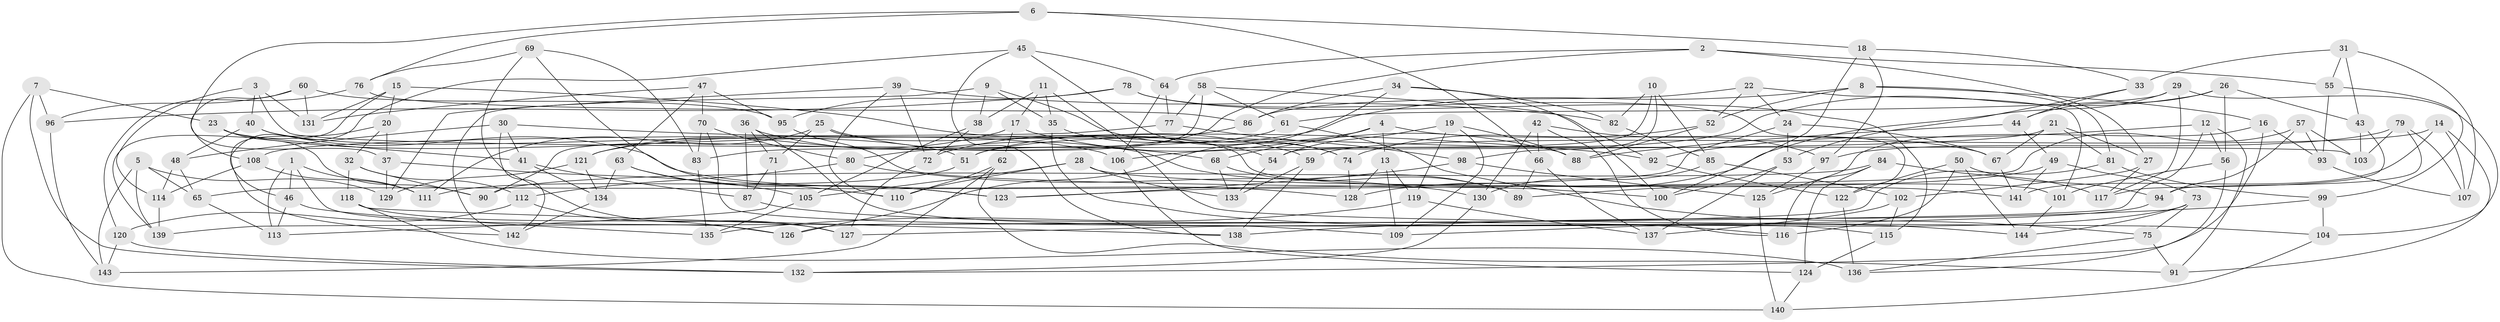 // Generated by graph-tools (version 1.1) at 2025/16/03/09/25 04:16:43]
// undirected, 144 vertices, 288 edges
graph export_dot {
graph [start="1"]
  node [color=gray90,style=filled];
  1;
  2;
  3;
  4;
  5;
  6;
  7;
  8;
  9;
  10;
  11;
  12;
  13;
  14;
  15;
  16;
  17;
  18;
  19;
  20;
  21;
  22;
  23;
  24;
  25;
  26;
  27;
  28;
  29;
  30;
  31;
  32;
  33;
  34;
  35;
  36;
  37;
  38;
  39;
  40;
  41;
  42;
  43;
  44;
  45;
  46;
  47;
  48;
  49;
  50;
  51;
  52;
  53;
  54;
  55;
  56;
  57;
  58;
  59;
  60;
  61;
  62;
  63;
  64;
  65;
  66;
  67;
  68;
  69;
  70;
  71;
  72;
  73;
  74;
  75;
  76;
  77;
  78;
  79;
  80;
  81;
  82;
  83;
  84;
  85;
  86;
  87;
  88;
  89;
  90;
  91;
  92;
  93;
  94;
  95;
  96;
  97;
  98;
  99;
  100;
  101;
  102;
  103;
  104;
  105;
  106;
  107;
  108;
  109;
  110;
  111;
  112;
  113;
  114;
  115;
  116;
  117;
  118;
  119;
  120;
  121;
  122;
  123;
  124;
  125;
  126;
  127;
  128;
  129;
  130;
  131;
  132;
  133;
  134;
  135;
  136;
  137;
  138;
  139;
  140;
  141;
  142;
  143;
  144;
  1 -- 46;
  1 -- 111;
  1 -- 113;
  1 -- 126;
  2 -- 55;
  2 -- 64;
  2 -- 83;
  2 -- 27;
  3 -- 131;
  3 -- 103;
  3 -- 114;
  3 -- 40;
  4 -- 68;
  4 -- 13;
  4 -- 67;
  4 -- 51;
  5 -- 143;
  5 -- 139;
  5 -- 65;
  5 -- 129;
  6 -- 66;
  6 -- 76;
  6 -- 37;
  6 -- 18;
  7 -- 140;
  7 -- 132;
  7 -- 96;
  7 -- 23;
  8 -- 72;
  8 -- 16;
  8 -- 81;
  8 -- 52;
  9 -- 74;
  9 -- 38;
  9 -- 142;
  9 -- 35;
  10 -- 85;
  10 -- 98;
  10 -- 82;
  10 -- 54;
  11 -- 38;
  11 -- 35;
  11 -- 17;
  11 -- 104;
  12 -- 56;
  12 -- 92;
  12 -- 91;
  12 -- 139;
  13 -- 119;
  13 -- 109;
  13 -- 128;
  14 -- 107;
  14 -- 59;
  14 -- 91;
  14 -- 141;
  15 -- 139;
  15 -- 131;
  15 -- 20;
  15 -- 59;
  16 -- 93;
  16 -- 125;
  16 -- 132;
  17 -- 62;
  17 -- 88;
  17 -- 121;
  18 -- 33;
  18 -- 100;
  18 -- 97;
  19 -- 54;
  19 -- 119;
  19 -- 88;
  19 -- 109;
  20 -- 37;
  20 -- 142;
  20 -- 32;
  21 -- 106;
  21 -- 81;
  21 -- 27;
  21 -- 67;
  22 -- 101;
  22 -- 52;
  22 -- 24;
  22 -- 86;
  23 -- 41;
  23 -- 106;
  23 -- 90;
  24 -- 53;
  24 -- 67;
  24 -- 65;
  25 -- 101;
  25 -- 111;
  25 -- 71;
  25 -- 68;
  26 -- 56;
  26 -- 51;
  26 -- 43;
  26 -- 44;
  27 -- 102;
  27 -- 117;
  28 -- 110;
  28 -- 105;
  28 -- 133;
  28 -- 141;
  29 -- 117;
  29 -- 104;
  29 -- 61;
  29 -- 128;
  30 -- 48;
  30 -- 142;
  30 -- 92;
  30 -- 41;
  31 -- 33;
  31 -- 107;
  31 -- 43;
  31 -- 55;
  32 -- 90;
  32 -- 112;
  32 -- 118;
  33 -- 44;
  33 -- 53;
  34 -- 100;
  34 -- 126;
  34 -- 86;
  34 -- 82;
  35 -- 54;
  35 -- 144;
  36 -- 71;
  36 -- 115;
  36 -- 89;
  36 -- 87;
  37 -- 129;
  37 -- 105;
  38 -- 72;
  38 -- 105;
  39 -- 129;
  39 -- 110;
  39 -- 72;
  39 -- 82;
  40 -- 128;
  40 -- 48;
  40 -- 51;
  41 -- 134;
  41 -- 87;
  42 -- 116;
  42 -- 66;
  42 -- 130;
  42 -- 97;
  43 -- 103;
  43 -- 117;
  44 -- 88;
  44 -- 49;
  45 -- 46;
  45 -- 74;
  45 -- 64;
  45 -- 138;
  46 -- 113;
  46 -- 135;
  47 -- 131;
  47 -- 70;
  47 -- 63;
  47 -- 95;
  48 -- 114;
  48 -- 65;
  49 -- 73;
  49 -- 141;
  49 -- 89;
  50 -- 116;
  50 -- 94;
  50 -- 122;
  50 -- 144;
  51 -- 111;
  52 -- 74;
  52 -- 88;
  53 -- 100;
  53 -- 137;
  54 -- 133;
  55 -- 93;
  55 -- 99;
  56 -- 101;
  56 -- 136;
  57 -- 103;
  57 -- 93;
  57 -- 123;
  57 -- 94;
  58 -- 61;
  58 -- 92;
  58 -- 90;
  58 -- 77;
  59 -- 138;
  59 -- 133;
  60 -- 95;
  60 -- 96;
  60 -- 131;
  60 -- 108;
  61 -- 80;
  61 -- 75;
  62 -- 143;
  62 -- 91;
  62 -- 110;
  63 -- 134;
  63 -- 110;
  63 -- 123;
  64 -- 106;
  64 -- 77;
  65 -- 113;
  66 -- 137;
  66 -- 89;
  67 -- 141;
  68 -- 133;
  68 -- 89;
  69 -- 76;
  69 -- 83;
  69 -- 127;
  69 -- 123;
  70 -- 109;
  70 -- 80;
  70 -- 83;
  71 -- 113;
  71 -- 87;
  72 -- 127;
  73 -- 109;
  73 -- 144;
  73 -- 75;
  74 -- 128;
  75 -- 91;
  75 -- 136;
  76 -- 86;
  76 -- 120;
  77 -- 108;
  77 -- 98;
  78 -- 115;
  78 -- 122;
  78 -- 95;
  78 -- 96;
  79 -- 97;
  79 -- 94;
  79 -- 103;
  79 -- 107;
  80 -- 112;
  80 -- 130;
  81 -- 99;
  81 -- 126;
  82 -- 85;
  83 -- 135;
  84 -- 90;
  84 -- 124;
  84 -- 116;
  84 -- 117;
  85 -- 130;
  85 -- 102;
  86 -- 121;
  87 -- 116;
  92 -- 122;
  93 -- 107;
  94 -- 127;
  95 -- 100;
  96 -- 143;
  97 -- 125;
  98 -- 123;
  98 -- 125;
  99 -- 104;
  99 -- 138;
  101 -- 144;
  102 -- 115;
  102 -- 137;
  104 -- 140;
  105 -- 135;
  106 -- 124;
  108 -- 111;
  108 -- 114;
  112 -- 126;
  112 -- 120;
  114 -- 139;
  115 -- 124;
  118 -- 136;
  118 -- 127;
  118 -- 138;
  119 -- 137;
  119 -- 135;
  120 -- 143;
  120 -- 132;
  121 -- 129;
  121 -- 134;
  122 -- 136;
  124 -- 140;
  125 -- 140;
  130 -- 132;
  134 -- 142;
}
